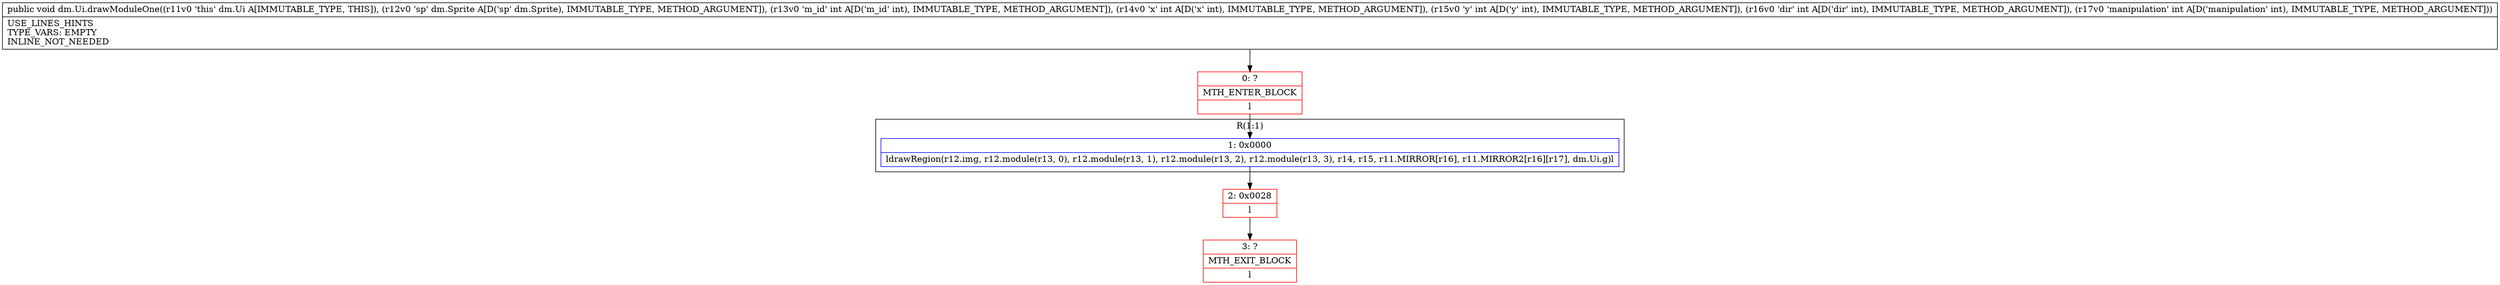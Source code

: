 digraph "CFG fordm.Ui.drawModuleOne(Ldm\/Sprite;IIIII)V" {
subgraph cluster_Region_998886067 {
label = "R(1:1)";
node [shape=record,color=blue];
Node_1 [shape=record,label="{1\:\ 0x0000|ldrawRegion(r12.img, r12.module(r13, 0), r12.module(r13, 1), r12.module(r13, 2), r12.module(r13, 3), r14, r15, r11.MIRROR[r16], r11.MIRROR2[r16][r17], dm.Ui.g)l}"];
}
Node_0 [shape=record,color=red,label="{0\:\ ?|MTH_ENTER_BLOCK\l|l}"];
Node_2 [shape=record,color=red,label="{2\:\ 0x0028|l}"];
Node_3 [shape=record,color=red,label="{3\:\ ?|MTH_EXIT_BLOCK\l|l}"];
MethodNode[shape=record,label="{public void dm.Ui.drawModuleOne((r11v0 'this' dm.Ui A[IMMUTABLE_TYPE, THIS]), (r12v0 'sp' dm.Sprite A[D('sp' dm.Sprite), IMMUTABLE_TYPE, METHOD_ARGUMENT]), (r13v0 'm_id' int A[D('m_id' int), IMMUTABLE_TYPE, METHOD_ARGUMENT]), (r14v0 'x' int A[D('x' int), IMMUTABLE_TYPE, METHOD_ARGUMENT]), (r15v0 'y' int A[D('y' int), IMMUTABLE_TYPE, METHOD_ARGUMENT]), (r16v0 'dir' int A[D('dir' int), IMMUTABLE_TYPE, METHOD_ARGUMENT]), (r17v0 'manipulation' int A[D('manipulation' int), IMMUTABLE_TYPE, METHOD_ARGUMENT]))  | USE_LINES_HINTS\lTYPE_VARS: EMPTY\lINLINE_NOT_NEEDED\l}"];
MethodNode -> Node_0;
Node_1 -> Node_2;
Node_0 -> Node_1;
Node_2 -> Node_3;
}

